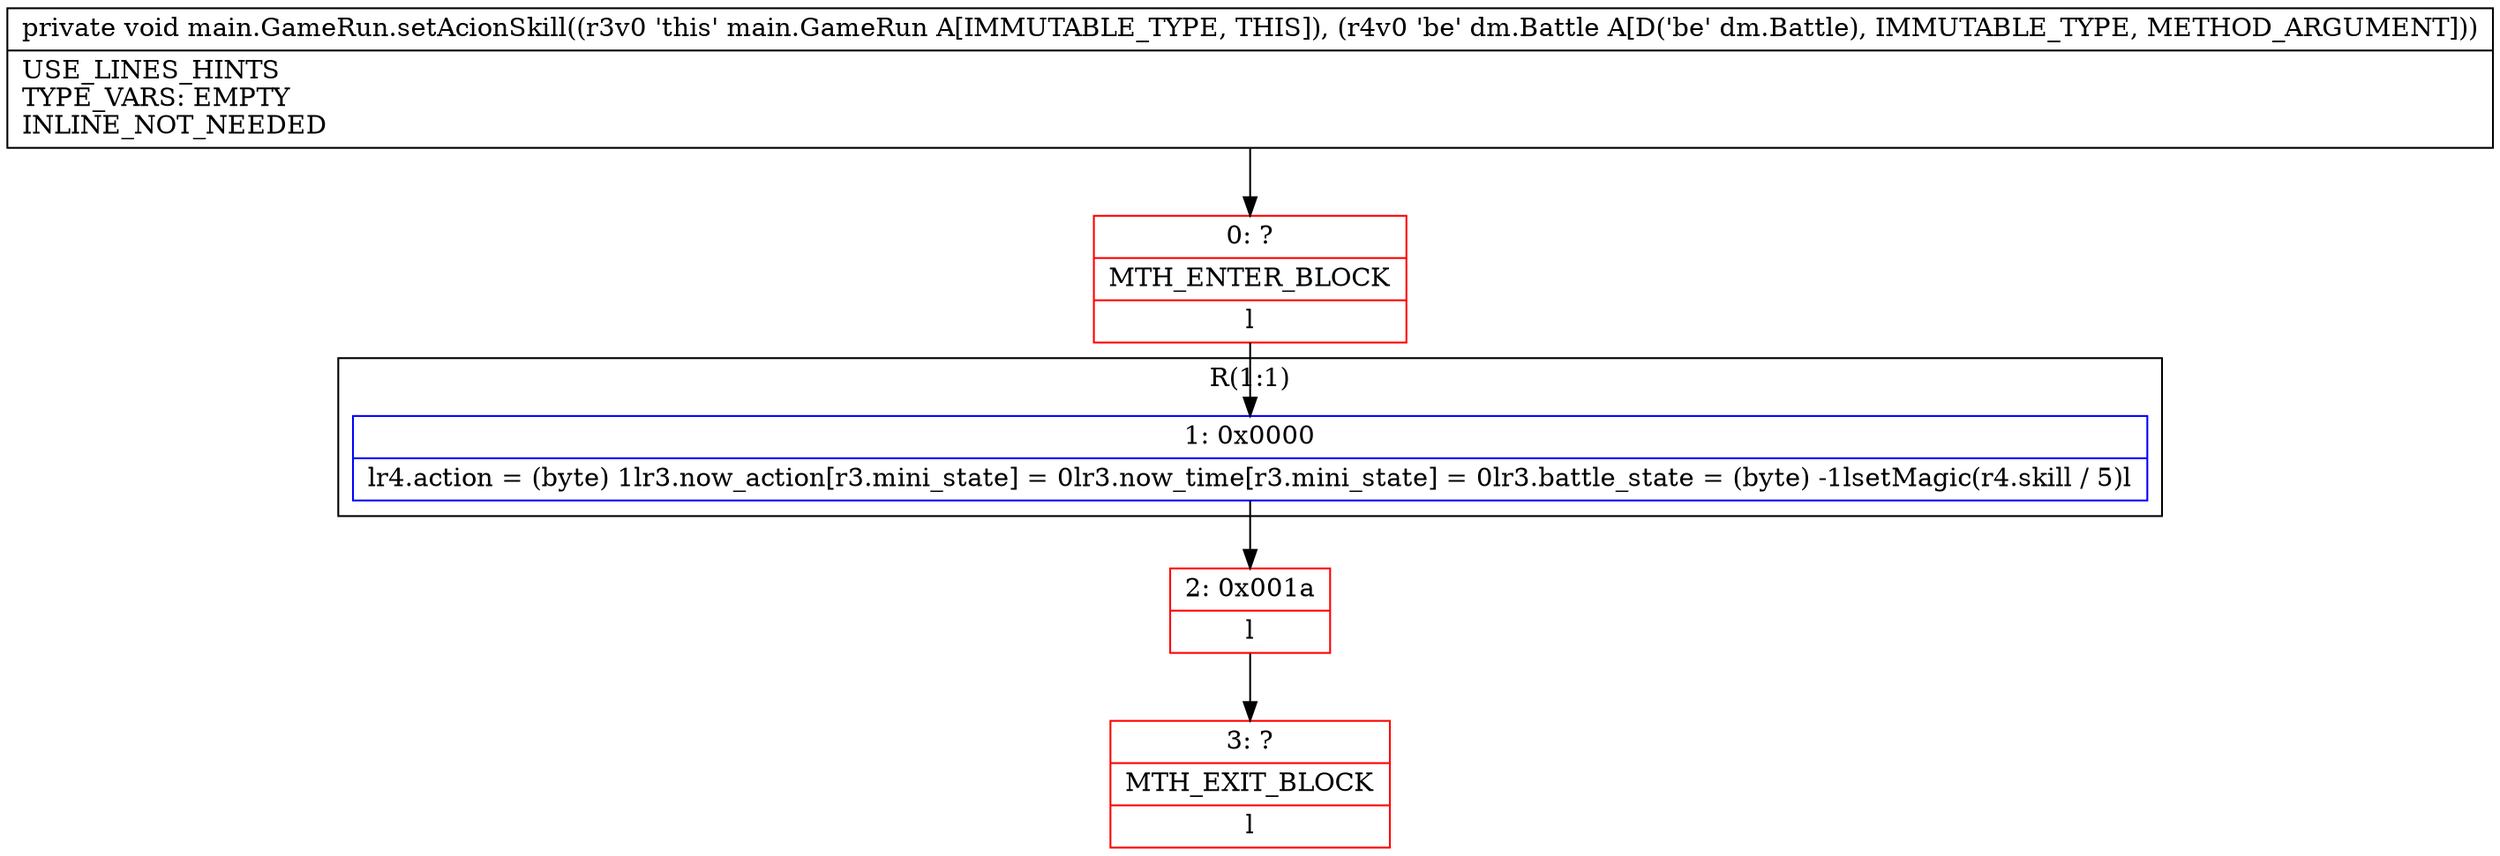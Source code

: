 digraph "CFG formain.GameRun.setAcionSkill(Ldm\/Battle;)V" {
subgraph cluster_Region_1333466148 {
label = "R(1:1)";
node [shape=record,color=blue];
Node_1 [shape=record,label="{1\:\ 0x0000|lr4.action = (byte) 1lr3.now_action[r3.mini_state] = 0lr3.now_time[r3.mini_state] = 0lr3.battle_state = (byte) \-1lsetMagic(r4.skill \/ 5)l}"];
}
Node_0 [shape=record,color=red,label="{0\:\ ?|MTH_ENTER_BLOCK\l|l}"];
Node_2 [shape=record,color=red,label="{2\:\ 0x001a|l}"];
Node_3 [shape=record,color=red,label="{3\:\ ?|MTH_EXIT_BLOCK\l|l}"];
MethodNode[shape=record,label="{private void main.GameRun.setAcionSkill((r3v0 'this' main.GameRun A[IMMUTABLE_TYPE, THIS]), (r4v0 'be' dm.Battle A[D('be' dm.Battle), IMMUTABLE_TYPE, METHOD_ARGUMENT]))  | USE_LINES_HINTS\lTYPE_VARS: EMPTY\lINLINE_NOT_NEEDED\l}"];
MethodNode -> Node_0;
Node_1 -> Node_2;
Node_0 -> Node_1;
Node_2 -> Node_3;
}

